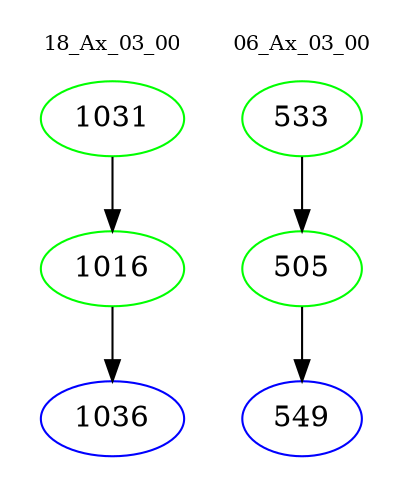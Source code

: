 digraph{
subgraph cluster_0 {
color = white
label = "18_Ax_03_00";
fontsize=10;
T0_1031 [label="1031", color="green"]
T0_1031 -> T0_1016 [color="black"]
T0_1016 [label="1016", color="green"]
T0_1016 -> T0_1036 [color="black"]
T0_1036 [label="1036", color="blue"]
}
subgraph cluster_1 {
color = white
label = "06_Ax_03_00";
fontsize=10;
T1_533 [label="533", color="green"]
T1_533 -> T1_505 [color="black"]
T1_505 [label="505", color="green"]
T1_505 -> T1_549 [color="black"]
T1_549 [label="549", color="blue"]
}
}
